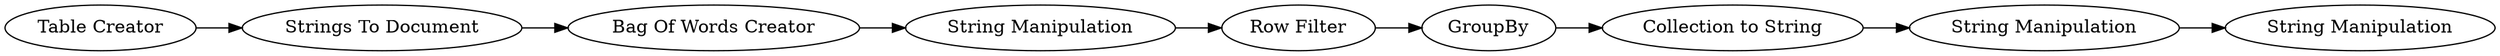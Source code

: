 digraph {
	12 -> 13
	3 -> 4
	13 -> 14
	10 -> 8
	1 -> 2
	2 -> 3
	8 -> 12
	4 -> 10
	14 [label="String Manipulation"]
	13 [label="String Manipulation"]
	1 [label="Table Creator"]
	4 [label="String Manipulation"]
	8 [label=GroupBy]
	12 [label="Collection to String"]
	3 [label="Bag Of Words Creator"]
	2 [label="Strings To Document"]
	10 [label="Row Filter"]
	rankdir=LR
}
